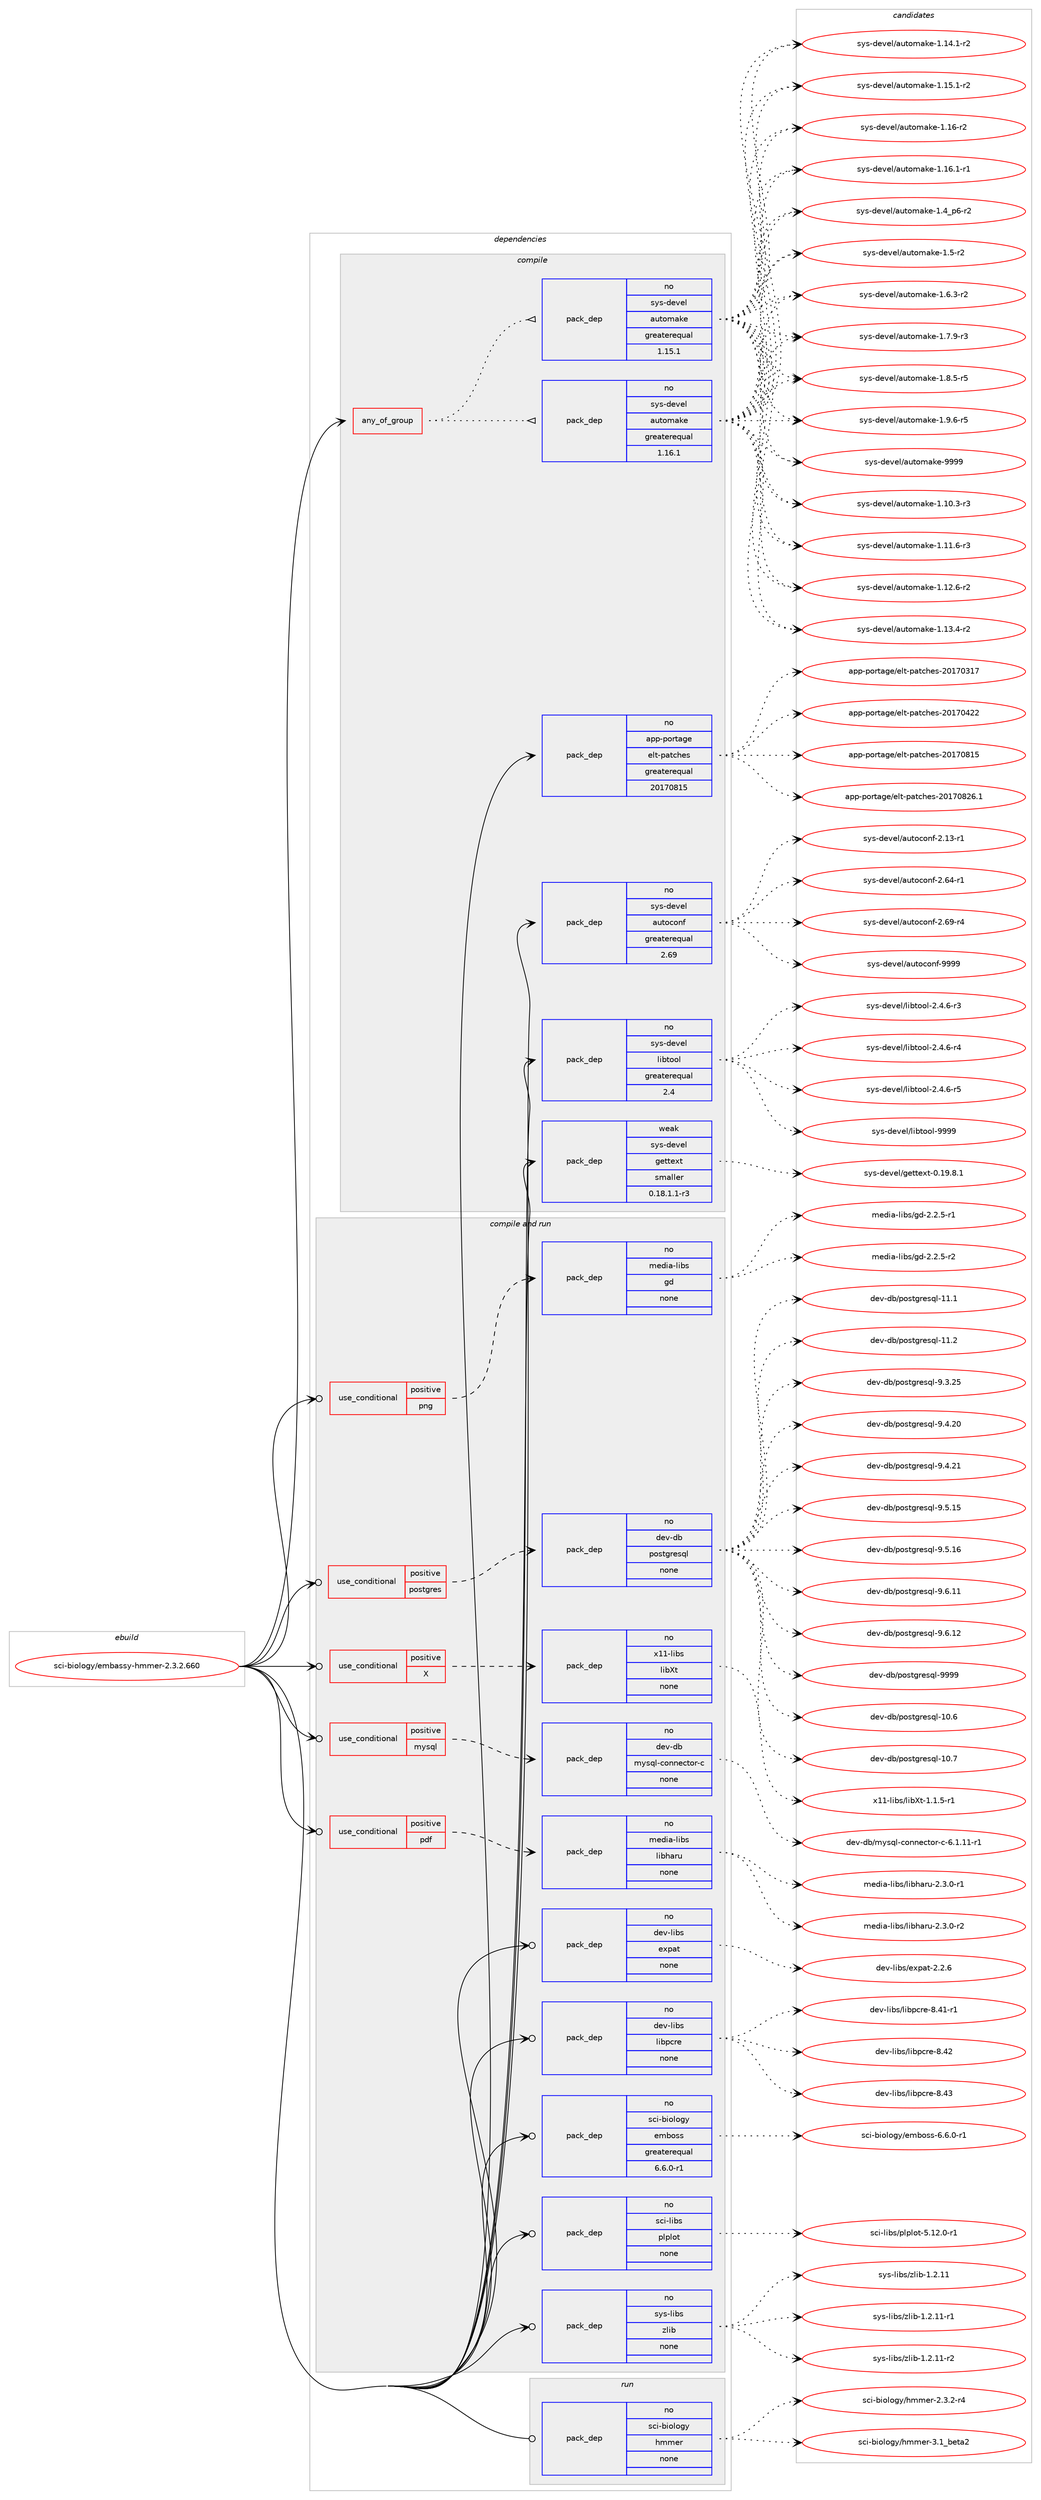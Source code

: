 digraph prolog {

# *************
# Graph options
# *************

newrank=true;
concentrate=true;
compound=true;
graph [rankdir=LR,fontname=Helvetica,fontsize=10,ranksep=1.5];#, ranksep=2.5, nodesep=0.2];
edge  [arrowhead=vee];
node  [fontname=Helvetica,fontsize=10];

# **********
# The ebuild
# **********

subgraph cluster_leftcol {
color=gray;
rank=same;
label=<<i>ebuild</i>>;
id [label="sci-biology/embassy-hmmer-2.3.2.660", color=red, width=4, href="../sci-biology/embassy-hmmer-2.3.2.660.svg"];
}

# ****************
# The dependencies
# ****************

subgraph cluster_midcol {
color=gray;
label=<<i>dependencies</i>>;
subgraph cluster_compile {
fillcolor="#eeeeee";
style=filled;
label=<<i>compile</i>>;
subgraph any26729 {
dependency1686251 [label=<<TABLE BORDER="0" CELLBORDER="1" CELLSPACING="0" CELLPADDING="4"><TR><TD CELLPADDING="10">any_of_group</TD></TR></TABLE>>, shape=none, color=red];subgraph pack1206580 {
dependency1686252 [label=<<TABLE BORDER="0" CELLBORDER="1" CELLSPACING="0" CELLPADDING="4" WIDTH="220"><TR><TD ROWSPAN="6" CELLPADDING="30">pack_dep</TD></TR><TR><TD WIDTH="110">no</TD></TR><TR><TD>sys-devel</TD></TR><TR><TD>automake</TD></TR><TR><TD>greaterequal</TD></TR><TR><TD>1.16.1</TD></TR></TABLE>>, shape=none, color=blue];
}
dependency1686251:e -> dependency1686252:w [weight=20,style="dotted",arrowhead="oinv"];
subgraph pack1206581 {
dependency1686253 [label=<<TABLE BORDER="0" CELLBORDER="1" CELLSPACING="0" CELLPADDING="4" WIDTH="220"><TR><TD ROWSPAN="6" CELLPADDING="30">pack_dep</TD></TR><TR><TD WIDTH="110">no</TD></TR><TR><TD>sys-devel</TD></TR><TR><TD>automake</TD></TR><TR><TD>greaterequal</TD></TR><TR><TD>1.15.1</TD></TR></TABLE>>, shape=none, color=blue];
}
dependency1686251:e -> dependency1686253:w [weight=20,style="dotted",arrowhead="oinv"];
}
id:e -> dependency1686251:w [weight=20,style="solid",arrowhead="vee"];
subgraph pack1206582 {
dependency1686254 [label=<<TABLE BORDER="0" CELLBORDER="1" CELLSPACING="0" CELLPADDING="4" WIDTH="220"><TR><TD ROWSPAN="6" CELLPADDING="30">pack_dep</TD></TR><TR><TD WIDTH="110">no</TD></TR><TR><TD>app-portage</TD></TR><TR><TD>elt-patches</TD></TR><TR><TD>greaterequal</TD></TR><TR><TD>20170815</TD></TR></TABLE>>, shape=none, color=blue];
}
id:e -> dependency1686254:w [weight=20,style="solid",arrowhead="vee"];
subgraph pack1206583 {
dependency1686255 [label=<<TABLE BORDER="0" CELLBORDER="1" CELLSPACING="0" CELLPADDING="4" WIDTH="220"><TR><TD ROWSPAN="6" CELLPADDING="30">pack_dep</TD></TR><TR><TD WIDTH="110">no</TD></TR><TR><TD>sys-devel</TD></TR><TR><TD>autoconf</TD></TR><TR><TD>greaterequal</TD></TR><TR><TD>2.69</TD></TR></TABLE>>, shape=none, color=blue];
}
id:e -> dependency1686255:w [weight=20,style="solid",arrowhead="vee"];
subgraph pack1206584 {
dependency1686256 [label=<<TABLE BORDER="0" CELLBORDER="1" CELLSPACING="0" CELLPADDING="4" WIDTH="220"><TR><TD ROWSPAN="6" CELLPADDING="30">pack_dep</TD></TR><TR><TD WIDTH="110">no</TD></TR><TR><TD>sys-devel</TD></TR><TR><TD>libtool</TD></TR><TR><TD>greaterequal</TD></TR><TR><TD>2.4</TD></TR></TABLE>>, shape=none, color=blue];
}
id:e -> dependency1686256:w [weight=20,style="solid",arrowhead="vee"];
subgraph pack1206585 {
dependency1686257 [label=<<TABLE BORDER="0" CELLBORDER="1" CELLSPACING="0" CELLPADDING="4" WIDTH="220"><TR><TD ROWSPAN="6" CELLPADDING="30">pack_dep</TD></TR><TR><TD WIDTH="110">weak</TD></TR><TR><TD>sys-devel</TD></TR><TR><TD>gettext</TD></TR><TR><TD>smaller</TD></TR><TR><TD>0.18.1.1-r3</TD></TR></TABLE>>, shape=none, color=blue];
}
id:e -> dependency1686257:w [weight=20,style="solid",arrowhead="vee"];
}
subgraph cluster_compileandrun {
fillcolor="#eeeeee";
style=filled;
label=<<i>compile and run</i>>;
subgraph cond452099 {
dependency1686258 [label=<<TABLE BORDER="0" CELLBORDER="1" CELLSPACING="0" CELLPADDING="4"><TR><TD ROWSPAN="3" CELLPADDING="10">use_conditional</TD></TR><TR><TD>positive</TD></TR><TR><TD>X</TD></TR></TABLE>>, shape=none, color=red];
subgraph pack1206586 {
dependency1686259 [label=<<TABLE BORDER="0" CELLBORDER="1" CELLSPACING="0" CELLPADDING="4" WIDTH="220"><TR><TD ROWSPAN="6" CELLPADDING="30">pack_dep</TD></TR><TR><TD WIDTH="110">no</TD></TR><TR><TD>x11-libs</TD></TR><TR><TD>libXt</TD></TR><TR><TD>none</TD></TR><TR><TD></TD></TR></TABLE>>, shape=none, color=blue];
}
dependency1686258:e -> dependency1686259:w [weight=20,style="dashed",arrowhead="vee"];
}
id:e -> dependency1686258:w [weight=20,style="solid",arrowhead="odotvee"];
subgraph cond452100 {
dependency1686260 [label=<<TABLE BORDER="0" CELLBORDER="1" CELLSPACING="0" CELLPADDING="4"><TR><TD ROWSPAN="3" CELLPADDING="10">use_conditional</TD></TR><TR><TD>positive</TD></TR><TR><TD>mysql</TD></TR></TABLE>>, shape=none, color=red];
subgraph pack1206587 {
dependency1686261 [label=<<TABLE BORDER="0" CELLBORDER="1" CELLSPACING="0" CELLPADDING="4" WIDTH="220"><TR><TD ROWSPAN="6" CELLPADDING="30">pack_dep</TD></TR><TR><TD WIDTH="110">no</TD></TR><TR><TD>dev-db</TD></TR><TR><TD>mysql-connector-c</TD></TR><TR><TD>none</TD></TR><TR><TD></TD></TR></TABLE>>, shape=none, color=blue];
}
dependency1686260:e -> dependency1686261:w [weight=20,style="dashed",arrowhead="vee"];
}
id:e -> dependency1686260:w [weight=20,style="solid",arrowhead="odotvee"];
subgraph cond452101 {
dependency1686262 [label=<<TABLE BORDER="0" CELLBORDER="1" CELLSPACING="0" CELLPADDING="4"><TR><TD ROWSPAN="3" CELLPADDING="10">use_conditional</TD></TR><TR><TD>positive</TD></TR><TR><TD>pdf</TD></TR></TABLE>>, shape=none, color=red];
subgraph pack1206588 {
dependency1686263 [label=<<TABLE BORDER="0" CELLBORDER="1" CELLSPACING="0" CELLPADDING="4" WIDTH="220"><TR><TD ROWSPAN="6" CELLPADDING="30">pack_dep</TD></TR><TR><TD WIDTH="110">no</TD></TR><TR><TD>media-libs</TD></TR><TR><TD>libharu</TD></TR><TR><TD>none</TD></TR><TR><TD></TD></TR></TABLE>>, shape=none, color=blue];
}
dependency1686262:e -> dependency1686263:w [weight=20,style="dashed",arrowhead="vee"];
}
id:e -> dependency1686262:w [weight=20,style="solid",arrowhead="odotvee"];
subgraph cond452102 {
dependency1686264 [label=<<TABLE BORDER="0" CELLBORDER="1" CELLSPACING="0" CELLPADDING="4"><TR><TD ROWSPAN="3" CELLPADDING="10">use_conditional</TD></TR><TR><TD>positive</TD></TR><TR><TD>png</TD></TR></TABLE>>, shape=none, color=red];
subgraph pack1206589 {
dependency1686265 [label=<<TABLE BORDER="0" CELLBORDER="1" CELLSPACING="0" CELLPADDING="4" WIDTH="220"><TR><TD ROWSPAN="6" CELLPADDING="30">pack_dep</TD></TR><TR><TD WIDTH="110">no</TD></TR><TR><TD>media-libs</TD></TR><TR><TD>gd</TD></TR><TR><TD>none</TD></TR><TR><TD></TD></TR></TABLE>>, shape=none, color=blue];
}
dependency1686264:e -> dependency1686265:w [weight=20,style="dashed",arrowhead="vee"];
}
id:e -> dependency1686264:w [weight=20,style="solid",arrowhead="odotvee"];
subgraph cond452103 {
dependency1686266 [label=<<TABLE BORDER="0" CELLBORDER="1" CELLSPACING="0" CELLPADDING="4"><TR><TD ROWSPAN="3" CELLPADDING="10">use_conditional</TD></TR><TR><TD>positive</TD></TR><TR><TD>postgres</TD></TR></TABLE>>, shape=none, color=red];
subgraph pack1206590 {
dependency1686267 [label=<<TABLE BORDER="0" CELLBORDER="1" CELLSPACING="0" CELLPADDING="4" WIDTH="220"><TR><TD ROWSPAN="6" CELLPADDING="30">pack_dep</TD></TR><TR><TD WIDTH="110">no</TD></TR><TR><TD>dev-db</TD></TR><TR><TD>postgresql</TD></TR><TR><TD>none</TD></TR><TR><TD></TD></TR></TABLE>>, shape=none, color=blue];
}
dependency1686266:e -> dependency1686267:w [weight=20,style="dashed",arrowhead="vee"];
}
id:e -> dependency1686266:w [weight=20,style="solid",arrowhead="odotvee"];
subgraph pack1206591 {
dependency1686268 [label=<<TABLE BORDER="0" CELLBORDER="1" CELLSPACING="0" CELLPADDING="4" WIDTH="220"><TR><TD ROWSPAN="6" CELLPADDING="30">pack_dep</TD></TR><TR><TD WIDTH="110">no</TD></TR><TR><TD>dev-libs</TD></TR><TR><TD>expat</TD></TR><TR><TD>none</TD></TR><TR><TD></TD></TR></TABLE>>, shape=none, color=blue];
}
id:e -> dependency1686268:w [weight=20,style="solid",arrowhead="odotvee"];
subgraph pack1206592 {
dependency1686269 [label=<<TABLE BORDER="0" CELLBORDER="1" CELLSPACING="0" CELLPADDING="4" WIDTH="220"><TR><TD ROWSPAN="6" CELLPADDING="30">pack_dep</TD></TR><TR><TD WIDTH="110">no</TD></TR><TR><TD>dev-libs</TD></TR><TR><TD>libpcre</TD></TR><TR><TD>none</TD></TR><TR><TD></TD></TR></TABLE>>, shape=none, color=blue];
}
id:e -> dependency1686269:w [weight=20,style="solid",arrowhead="odotvee"];
subgraph pack1206593 {
dependency1686270 [label=<<TABLE BORDER="0" CELLBORDER="1" CELLSPACING="0" CELLPADDING="4" WIDTH="220"><TR><TD ROWSPAN="6" CELLPADDING="30">pack_dep</TD></TR><TR><TD WIDTH="110">no</TD></TR><TR><TD>sci-biology</TD></TR><TR><TD>emboss</TD></TR><TR><TD>greaterequal</TD></TR><TR><TD>6.6.0-r1</TD></TR></TABLE>>, shape=none, color=blue];
}
id:e -> dependency1686270:w [weight=20,style="solid",arrowhead="odotvee"];
subgraph pack1206594 {
dependency1686271 [label=<<TABLE BORDER="0" CELLBORDER="1" CELLSPACING="0" CELLPADDING="4" WIDTH="220"><TR><TD ROWSPAN="6" CELLPADDING="30">pack_dep</TD></TR><TR><TD WIDTH="110">no</TD></TR><TR><TD>sci-libs</TD></TR><TR><TD>plplot</TD></TR><TR><TD>none</TD></TR><TR><TD></TD></TR></TABLE>>, shape=none, color=blue];
}
id:e -> dependency1686271:w [weight=20,style="solid",arrowhead="odotvee"];
subgraph pack1206595 {
dependency1686272 [label=<<TABLE BORDER="0" CELLBORDER="1" CELLSPACING="0" CELLPADDING="4" WIDTH="220"><TR><TD ROWSPAN="6" CELLPADDING="30">pack_dep</TD></TR><TR><TD WIDTH="110">no</TD></TR><TR><TD>sys-libs</TD></TR><TR><TD>zlib</TD></TR><TR><TD>none</TD></TR><TR><TD></TD></TR></TABLE>>, shape=none, color=blue];
}
id:e -> dependency1686272:w [weight=20,style="solid",arrowhead="odotvee"];
}
subgraph cluster_run {
fillcolor="#eeeeee";
style=filled;
label=<<i>run</i>>;
subgraph pack1206596 {
dependency1686273 [label=<<TABLE BORDER="0" CELLBORDER="1" CELLSPACING="0" CELLPADDING="4" WIDTH="220"><TR><TD ROWSPAN="6" CELLPADDING="30">pack_dep</TD></TR><TR><TD WIDTH="110">no</TD></TR><TR><TD>sci-biology</TD></TR><TR><TD>hmmer</TD></TR><TR><TD>none</TD></TR><TR><TD></TD></TR></TABLE>>, shape=none, color=blue];
}
id:e -> dependency1686273:w [weight=20,style="solid",arrowhead="odot"];
}
}

# **************
# The candidates
# **************

subgraph cluster_choices {
rank=same;
color=gray;
label=<<i>candidates</i>>;

subgraph choice1206580 {
color=black;
nodesep=1;
choice11512111545100101118101108479711711611110997107101454946494846514511451 [label="sys-devel/automake-1.10.3-r3", color=red, width=4,href="../sys-devel/automake-1.10.3-r3.svg"];
choice11512111545100101118101108479711711611110997107101454946494946544511451 [label="sys-devel/automake-1.11.6-r3", color=red, width=4,href="../sys-devel/automake-1.11.6-r3.svg"];
choice11512111545100101118101108479711711611110997107101454946495046544511450 [label="sys-devel/automake-1.12.6-r2", color=red, width=4,href="../sys-devel/automake-1.12.6-r2.svg"];
choice11512111545100101118101108479711711611110997107101454946495146524511450 [label="sys-devel/automake-1.13.4-r2", color=red, width=4,href="../sys-devel/automake-1.13.4-r2.svg"];
choice11512111545100101118101108479711711611110997107101454946495246494511450 [label="sys-devel/automake-1.14.1-r2", color=red, width=4,href="../sys-devel/automake-1.14.1-r2.svg"];
choice11512111545100101118101108479711711611110997107101454946495346494511450 [label="sys-devel/automake-1.15.1-r2", color=red, width=4,href="../sys-devel/automake-1.15.1-r2.svg"];
choice1151211154510010111810110847971171161111099710710145494649544511450 [label="sys-devel/automake-1.16-r2", color=red, width=4,href="../sys-devel/automake-1.16-r2.svg"];
choice11512111545100101118101108479711711611110997107101454946495446494511449 [label="sys-devel/automake-1.16.1-r1", color=red, width=4,href="../sys-devel/automake-1.16.1-r1.svg"];
choice115121115451001011181011084797117116111109971071014549465295112544511450 [label="sys-devel/automake-1.4_p6-r2", color=red, width=4,href="../sys-devel/automake-1.4_p6-r2.svg"];
choice11512111545100101118101108479711711611110997107101454946534511450 [label="sys-devel/automake-1.5-r2", color=red, width=4,href="../sys-devel/automake-1.5-r2.svg"];
choice115121115451001011181011084797117116111109971071014549465446514511450 [label="sys-devel/automake-1.6.3-r2", color=red, width=4,href="../sys-devel/automake-1.6.3-r2.svg"];
choice115121115451001011181011084797117116111109971071014549465546574511451 [label="sys-devel/automake-1.7.9-r3", color=red, width=4,href="../sys-devel/automake-1.7.9-r3.svg"];
choice115121115451001011181011084797117116111109971071014549465646534511453 [label="sys-devel/automake-1.8.5-r5", color=red, width=4,href="../sys-devel/automake-1.8.5-r5.svg"];
choice115121115451001011181011084797117116111109971071014549465746544511453 [label="sys-devel/automake-1.9.6-r5", color=red, width=4,href="../sys-devel/automake-1.9.6-r5.svg"];
choice115121115451001011181011084797117116111109971071014557575757 [label="sys-devel/automake-9999", color=red, width=4,href="../sys-devel/automake-9999.svg"];
dependency1686252:e -> choice11512111545100101118101108479711711611110997107101454946494846514511451:w [style=dotted,weight="100"];
dependency1686252:e -> choice11512111545100101118101108479711711611110997107101454946494946544511451:w [style=dotted,weight="100"];
dependency1686252:e -> choice11512111545100101118101108479711711611110997107101454946495046544511450:w [style=dotted,weight="100"];
dependency1686252:e -> choice11512111545100101118101108479711711611110997107101454946495146524511450:w [style=dotted,weight="100"];
dependency1686252:e -> choice11512111545100101118101108479711711611110997107101454946495246494511450:w [style=dotted,weight="100"];
dependency1686252:e -> choice11512111545100101118101108479711711611110997107101454946495346494511450:w [style=dotted,weight="100"];
dependency1686252:e -> choice1151211154510010111810110847971171161111099710710145494649544511450:w [style=dotted,weight="100"];
dependency1686252:e -> choice11512111545100101118101108479711711611110997107101454946495446494511449:w [style=dotted,weight="100"];
dependency1686252:e -> choice115121115451001011181011084797117116111109971071014549465295112544511450:w [style=dotted,weight="100"];
dependency1686252:e -> choice11512111545100101118101108479711711611110997107101454946534511450:w [style=dotted,weight="100"];
dependency1686252:e -> choice115121115451001011181011084797117116111109971071014549465446514511450:w [style=dotted,weight="100"];
dependency1686252:e -> choice115121115451001011181011084797117116111109971071014549465546574511451:w [style=dotted,weight="100"];
dependency1686252:e -> choice115121115451001011181011084797117116111109971071014549465646534511453:w [style=dotted,weight="100"];
dependency1686252:e -> choice115121115451001011181011084797117116111109971071014549465746544511453:w [style=dotted,weight="100"];
dependency1686252:e -> choice115121115451001011181011084797117116111109971071014557575757:w [style=dotted,weight="100"];
}
subgraph choice1206581 {
color=black;
nodesep=1;
choice11512111545100101118101108479711711611110997107101454946494846514511451 [label="sys-devel/automake-1.10.3-r3", color=red, width=4,href="../sys-devel/automake-1.10.3-r3.svg"];
choice11512111545100101118101108479711711611110997107101454946494946544511451 [label="sys-devel/automake-1.11.6-r3", color=red, width=4,href="../sys-devel/automake-1.11.6-r3.svg"];
choice11512111545100101118101108479711711611110997107101454946495046544511450 [label="sys-devel/automake-1.12.6-r2", color=red, width=4,href="../sys-devel/automake-1.12.6-r2.svg"];
choice11512111545100101118101108479711711611110997107101454946495146524511450 [label="sys-devel/automake-1.13.4-r2", color=red, width=4,href="../sys-devel/automake-1.13.4-r2.svg"];
choice11512111545100101118101108479711711611110997107101454946495246494511450 [label="sys-devel/automake-1.14.1-r2", color=red, width=4,href="../sys-devel/automake-1.14.1-r2.svg"];
choice11512111545100101118101108479711711611110997107101454946495346494511450 [label="sys-devel/automake-1.15.1-r2", color=red, width=4,href="../sys-devel/automake-1.15.1-r2.svg"];
choice1151211154510010111810110847971171161111099710710145494649544511450 [label="sys-devel/automake-1.16-r2", color=red, width=4,href="../sys-devel/automake-1.16-r2.svg"];
choice11512111545100101118101108479711711611110997107101454946495446494511449 [label="sys-devel/automake-1.16.1-r1", color=red, width=4,href="../sys-devel/automake-1.16.1-r1.svg"];
choice115121115451001011181011084797117116111109971071014549465295112544511450 [label="sys-devel/automake-1.4_p6-r2", color=red, width=4,href="../sys-devel/automake-1.4_p6-r2.svg"];
choice11512111545100101118101108479711711611110997107101454946534511450 [label="sys-devel/automake-1.5-r2", color=red, width=4,href="../sys-devel/automake-1.5-r2.svg"];
choice115121115451001011181011084797117116111109971071014549465446514511450 [label="sys-devel/automake-1.6.3-r2", color=red, width=4,href="../sys-devel/automake-1.6.3-r2.svg"];
choice115121115451001011181011084797117116111109971071014549465546574511451 [label="sys-devel/automake-1.7.9-r3", color=red, width=4,href="../sys-devel/automake-1.7.9-r3.svg"];
choice115121115451001011181011084797117116111109971071014549465646534511453 [label="sys-devel/automake-1.8.5-r5", color=red, width=4,href="../sys-devel/automake-1.8.5-r5.svg"];
choice115121115451001011181011084797117116111109971071014549465746544511453 [label="sys-devel/automake-1.9.6-r5", color=red, width=4,href="../sys-devel/automake-1.9.6-r5.svg"];
choice115121115451001011181011084797117116111109971071014557575757 [label="sys-devel/automake-9999", color=red, width=4,href="../sys-devel/automake-9999.svg"];
dependency1686253:e -> choice11512111545100101118101108479711711611110997107101454946494846514511451:w [style=dotted,weight="100"];
dependency1686253:e -> choice11512111545100101118101108479711711611110997107101454946494946544511451:w [style=dotted,weight="100"];
dependency1686253:e -> choice11512111545100101118101108479711711611110997107101454946495046544511450:w [style=dotted,weight="100"];
dependency1686253:e -> choice11512111545100101118101108479711711611110997107101454946495146524511450:w [style=dotted,weight="100"];
dependency1686253:e -> choice11512111545100101118101108479711711611110997107101454946495246494511450:w [style=dotted,weight="100"];
dependency1686253:e -> choice11512111545100101118101108479711711611110997107101454946495346494511450:w [style=dotted,weight="100"];
dependency1686253:e -> choice1151211154510010111810110847971171161111099710710145494649544511450:w [style=dotted,weight="100"];
dependency1686253:e -> choice11512111545100101118101108479711711611110997107101454946495446494511449:w [style=dotted,weight="100"];
dependency1686253:e -> choice115121115451001011181011084797117116111109971071014549465295112544511450:w [style=dotted,weight="100"];
dependency1686253:e -> choice11512111545100101118101108479711711611110997107101454946534511450:w [style=dotted,weight="100"];
dependency1686253:e -> choice115121115451001011181011084797117116111109971071014549465446514511450:w [style=dotted,weight="100"];
dependency1686253:e -> choice115121115451001011181011084797117116111109971071014549465546574511451:w [style=dotted,weight="100"];
dependency1686253:e -> choice115121115451001011181011084797117116111109971071014549465646534511453:w [style=dotted,weight="100"];
dependency1686253:e -> choice115121115451001011181011084797117116111109971071014549465746544511453:w [style=dotted,weight="100"];
dependency1686253:e -> choice115121115451001011181011084797117116111109971071014557575757:w [style=dotted,weight="100"];
}
subgraph choice1206582 {
color=black;
nodesep=1;
choice97112112451121111141169710310147101108116451129711699104101115455048495548514955 [label="app-portage/elt-patches-20170317", color=red, width=4,href="../app-portage/elt-patches-20170317.svg"];
choice97112112451121111141169710310147101108116451129711699104101115455048495548525050 [label="app-portage/elt-patches-20170422", color=red, width=4,href="../app-portage/elt-patches-20170422.svg"];
choice97112112451121111141169710310147101108116451129711699104101115455048495548564953 [label="app-portage/elt-patches-20170815", color=red, width=4,href="../app-portage/elt-patches-20170815.svg"];
choice971121124511211111411697103101471011081164511297116991041011154550484955485650544649 [label="app-portage/elt-patches-20170826.1", color=red, width=4,href="../app-portage/elt-patches-20170826.1.svg"];
dependency1686254:e -> choice97112112451121111141169710310147101108116451129711699104101115455048495548514955:w [style=dotted,weight="100"];
dependency1686254:e -> choice97112112451121111141169710310147101108116451129711699104101115455048495548525050:w [style=dotted,weight="100"];
dependency1686254:e -> choice97112112451121111141169710310147101108116451129711699104101115455048495548564953:w [style=dotted,weight="100"];
dependency1686254:e -> choice971121124511211111411697103101471011081164511297116991041011154550484955485650544649:w [style=dotted,weight="100"];
}
subgraph choice1206583 {
color=black;
nodesep=1;
choice1151211154510010111810110847971171161119911111010245504649514511449 [label="sys-devel/autoconf-2.13-r1", color=red, width=4,href="../sys-devel/autoconf-2.13-r1.svg"];
choice1151211154510010111810110847971171161119911111010245504654524511449 [label="sys-devel/autoconf-2.64-r1", color=red, width=4,href="../sys-devel/autoconf-2.64-r1.svg"];
choice1151211154510010111810110847971171161119911111010245504654574511452 [label="sys-devel/autoconf-2.69-r4", color=red, width=4,href="../sys-devel/autoconf-2.69-r4.svg"];
choice115121115451001011181011084797117116111991111101024557575757 [label="sys-devel/autoconf-9999", color=red, width=4,href="../sys-devel/autoconf-9999.svg"];
dependency1686255:e -> choice1151211154510010111810110847971171161119911111010245504649514511449:w [style=dotted,weight="100"];
dependency1686255:e -> choice1151211154510010111810110847971171161119911111010245504654524511449:w [style=dotted,weight="100"];
dependency1686255:e -> choice1151211154510010111810110847971171161119911111010245504654574511452:w [style=dotted,weight="100"];
dependency1686255:e -> choice115121115451001011181011084797117116111991111101024557575757:w [style=dotted,weight="100"];
}
subgraph choice1206584 {
color=black;
nodesep=1;
choice1151211154510010111810110847108105981161111111084550465246544511451 [label="sys-devel/libtool-2.4.6-r3", color=red, width=4,href="../sys-devel/libtool-2.4.6-r3.svg"];
choice1151211154510010111810110847108105981161111111084550465246544511452 [label="sys-devel/libtool-2.4.6-r4", color=red, width=4,href="../sys-devel/libtool-2.4.6-r4.svg"];
choice1151211154510010111810110847108105981161111111084550465246544511453 [label="sys-devel/libtool-2.4.6-r5", color=red, width=4,href="../sys-devel/libtool-2.4.6-r5.svg"];
choice1151211154510010111810110847108105981161111111084557575757 [label="sys-devel/libtool-9999", color=red, width=4,href="../sys-devel/libtool-9999.svg"];
dependency1686256:e -> choice1151211154510010111810110847108105981161111111084550465246544511451:w [style=dotted,weight="100"];
dependency1686256:e -> choice1151211154510010111810110847108105981161111111084550465246544511452:w [style=dotted,weight="100"];
dependency1686256:e -> choice1151211154510010111810110847108105981161111111084550465246544511453:w [style=dotted,weight="100"];
dependency1686256:e -> choice1151211154510010111810110847108105981161111111084557575757:w [style=dotted,weight="100"];
}
subgraph choice1206585 {
color=black;
nodesep=1;
choice1151211154510010111810110847103101116116101120116454846495746564649 [label="sys-devel/gettext-0.19.8.1", color=red, width=4,href="../sys-devel/gettext-0.19.8.1.svg"];
dependency1686257:e -> choice1151211154510010111810110847103101116116101120116454846495746564649:w [style=dotted,weight="100"];
}
subgraph choice1206586 {
color=black;
nodesep=1;
choice120494945108105981154710810598881164549464946534511449 [label="x11-libs/libXt-1.1.5-r1", color=red, width=4,href="../x11-libs/libXt-1.1.5-r1.svg"];
dependency1686259:e -> choice120494945108105981154710810598881164549464946534511449:w [style=dotted,weight="100"];
}
subgraph choice1206587 {
color=black;
nodesep=1;
choice1001011184510098471091211151131084599111110110101991161111144599455446494649494511449 [label="dev-db/mysql-connector-c-6.1.11-r1", color=red, width=4,href="../dev-db/mysql-connector-c-6.1.11-r1.svg"];
dependency1686261:e -> choice1001011184510098471091211151131084599111110110101991161111144599455446494649494511449:w [style=dotted,weight="100"];
}
subgraph choice1206588 {
color=black;
nodesep=1;
choice1091011001059745108105981154710810598104971141174550465146484511449 [label="media-libs/libharu-2.3.0-r1", color=red, width=4,href="../media-libs/libharu-2.3.0-r1.svg"];
choice1091011001059745108105981154710810598104971141174550465146484511450 [label="media-libs/libharu-2.3.0-r2", color=red, width=4,href="../media-libs/libharu-2.3.0-r2.svg"];
dependency1686263:e -> choice1091011001059745108105981154710810598104971141174550465146484511449:w [style=dotted,weight="100"];
dependency1686263:e -> choice1091011001059745108105981154710810598104971141174550465146484511450:w [style=dotted,weight="100"];
}
subgraph choice1206589 {
color=black;
nodesep=1;
choice109101100105974510810598115471031004550465046534511449 [label="media-libs/gd-2.2.5-r1", color=red, width=4,href="../media-libs/gd-2.2.5-r1.svg"];
choice109101100105974510810598115471031004550465046534511450 [label="media-libs/gd-2.2.5-r2", color=red, width=4,href="../media-libs/gd-2.2.5-r2.svg"];
dependency1686265:e -> choice109101100105974510810598115471031004550465046534511449:w [style=dotted,weight="100"];
dependency1686265:e -> choice109101100105974510810598115471031004550465046534511450:w [style=dotted,weight="100"];
}
subgraph choice1206590 {
color=black;
nodesep=1;
choice1001011184510098471121111151161031141011151131084549484654 [label="dev-db/postgresql-10.6", color=red, width=4,href="../dev-db/postgresql-10.6.svg"];
choice1001011184510098471121111151161031141011151131084549484655 [label="dev-db/postgresql-10.7", color=red, width=4,href="../dev-db/postgresql-10.7.svg"];
choice1001011184510098471121111151161031141011151131084549494649 [label="dev-db/postgresql-11.1", color=red, width=4,href="../dev-db/postgresql-11.1.svg"];
choice1001011184510098471121111151161031141011151131084549494650 [label="dev-db/postgresql-11.2", color=red, width=4,href="../dev-db/postgresql-11.2.svg"];
choice10010111845100984711211111511610311410111511310845574651465053 [label="dev-db/postgresql-9.3.25", color=red, width=4,href="../dev-db/postgresql-9.3.25.svg"];
choice10010111845100984711211111511610311410111511310845574652465048 [label="dev-db/postgresql-9.4.20", color=red, width=4,href="../dev-db/postgresql-9.4.20.svg"];
choice10010111845100984711211111511610311410111511310845574652465049 [label="dev-db/postgresql-9.4.21", color=red, width=4,href="../dev-db/postgresql-9.4.21.svg"];
choice10010111845100984711211111511610311410111511310845574653464953 [label="dev-db/postgresql-9.5.15", color=red, width=4,href="../dev-db/postgresql-9.5.15.svg"];
choice10010111845100984711211111511610311410111511310845574653464954 [label="dev-db/postgresql-9.5.16", color=red, width=4,href="../dev-db/postgresql-9.5.16.svg"];
choice10010111845100984711211111511610311410111511310845574654464949 [label="dev-db/postgresql-9.6.11", color=red, width=4,href="../dev-db/postgresql-9.6.11.svg"];
choice10010111845100984711211111511610311410111511310845574654464950 [label="dev-db/postgresql-9.6.12", color=red, width=4,href="../dev-db/postgresql-9.6.12.svg"];
choice1001011184510098471121111151161031141011151131084557575757 [label="dev-db/postgresql-9999", color=red, width=4,href="../dev-db/postgresql-9999.svg"];
dependency1686267:e -> choice1001011184510098471121111151161031141011151131084549484654:w [style=dotted,weight="100"];
dependency1686267:e -> choice1001011184510098471121111151161031141011151131084549484655:w [style=dotted,weight="100"];
dependency1686267:e -> choice1001011184510098471121111151161031141011151131084549494649:w [style=dotted,weight="100"];
dependency1686267:e -> choice1001011184510098471121111151161031141011151131084549494650:w [style=dotted,weight="100"];
dependency1686267:e -> choice10010111845100984711211111511610311410111511310845574651465053:w [style=dotted,weight="100"];
dependency1686267:e -> choice10010111845100984711211111511610311410111511310845574652465048:w [style=dotted,weight="100"];
dependency1686267:e -> choice10010111845100984711211111511610311410111511310845574652465049:w [style=dotted,weight="100"];
dependency1686267:e -> choice10010111845100984711211111511610311410111511310845574653464953:w [style=dotted,weight="100"];
dependency1686267:e -> choice10010111845100984711211111511610311410111511310845574653464954:w [style=dotted,weight="100"];
dependency1686267:e -> choice10010111845100984711211111511610311410111511310845574654464949:w [style=dotted,weight="100"];
dependency1686267:e -> choice10010111845100984711211111511610311410111511310845574654464950:w [style=dotted,weight="100"];
dependency1686267:e -> choice1001011184510098471121111151161031141011151131084557575757:w [style=dotted,weight="100"];
}
subgraph choice1206591 {
color=black;
nodesep=1;
choice10010111845108105981154710112011297116455046504654 [label="dev-libs/expat-2.2.6", color=red, width=4,href="../dev-libs/expat-2.2.6.svg"];
dependency1686268:e -> choice10010111845108105981154710112011297116455046504654:w [style=dotted,weight="100"];
}
subgraph choice1206592 {
color=black;
nodesep=1;
choice100101118451081059811547108105981129911410145564652494511449 [label="dev-libs/libpcre-8.41-r1", color=red, width=4,href="../dev-libs/libpcre-8.41-r1.svg"];
choice10010111845108105981154710810598112991141014556465250 [label="dev-libs/libpcre-8.42", color=red, width=4,href="../dev-libs/libpcre-8.42.svg"];
choice10010111845108105981154710810598112991141014556465251 [label="dev-libs/libpcre-8.43", color=red, width=4,href="../dev-libs/libpcre-8.43.svg"];
dependency1686269:e -> choice100101118451081059811547108105981129911410145564652494511449:w [style=dotted,weight="100"];
dependency1686269:e -> choice10010111845108105981154710810598112991141014556465250:w [style=dotted,weight="100"];
dependency1686269:e -> choice10010111845108105981154710810598112991141014556465251:w [style=dotted,weight="100"];
}
subgraph choice1206593 {
color=black;
nodesep=1;
choice11599105459810511110811110312147101109981111151154554465446484511449 [label="sci-biology/emboss-6.6.0-r1", color=red, width=4,href="../sci-biology/emboss-6.6.0-r1.svg"];
dependency1686270:e -> choice11599105459810511110811110312147101109981111151154554465446484511449:w [style=dotted,weight="100"];
}
subgraph choice1206594 {
color=black;
nodesep=1;
choice11599105451081059811547112108112108111116455346495046484511449 [label="sci-libs/plplot-5.12.0-r1", color=red, width=4,href="../sci-libs/plplot-5.12.0-r1.svg"];
dependency1686271:e -> choice11599105451081059811547112108112108111116455346495046484511449:w [style=dotted,weight="100"];
}
subgraph choice1206595 {
color=black;
nodesep=1;
choice1151211154510810598115471221081059845494650464949 [label="sys-libs/zlib-1.2.11", color=red, width=4,href="../sys-libs/zlib-1.2.11.svg"];
choice11512111545108105981154712210810598454946504649494511449 [label="sys-libs/zlib-1.2.11-r1", color=red, width=4,href="../sys-libs/zlib-1.2.11-r1.svg"];
choice11512111545108105981154712210810598454946504649494511450 [label="sys-libs/zlib-1.2.11-r2", color=red, width=4,href="../sys-libs/zlib-1.2.11-r2.svg"];
dependency1686272:e -> choice1151211154510810598115471221081059845494650464949:w [style=dotted,weight="100"];
dependency1686272:e -> choice11512111545108105981154712210810598454946504649494511449:w [style=dotted,weight="100"];
dependency1686272:e -> choice11512111545108105981154712210810598454946504649494511450:w [style=dotted,weight="100"];
}
subgraph choice1206596 {
color=black;
nodesep=1;
choice115991054598105111108111103121471041091091011144550465146504511452 [label="sci-biology/hmmer-2.3.2-r4", color=red, width=4,href="../sci-biology/hmmer-2.3.2-r4.svg"];
choice115991054598105111108111103121471041091091011144551464995981011169750 [label="sci-biology/hmmer-3.1_beta2", color=red, width=4,href="../sci-biology/hmmer-3.1_beta2.svg"];
dependency1686273:e -> choice115991054598105111108111103121471041091091011144550465146504511452:w [style=dotted,weight="100"];
dependency1686273:e -> choice115991054598105111108111103121471041091091011144551464995981011169750:w [style=dotted,weight="100"];
}
}

}
